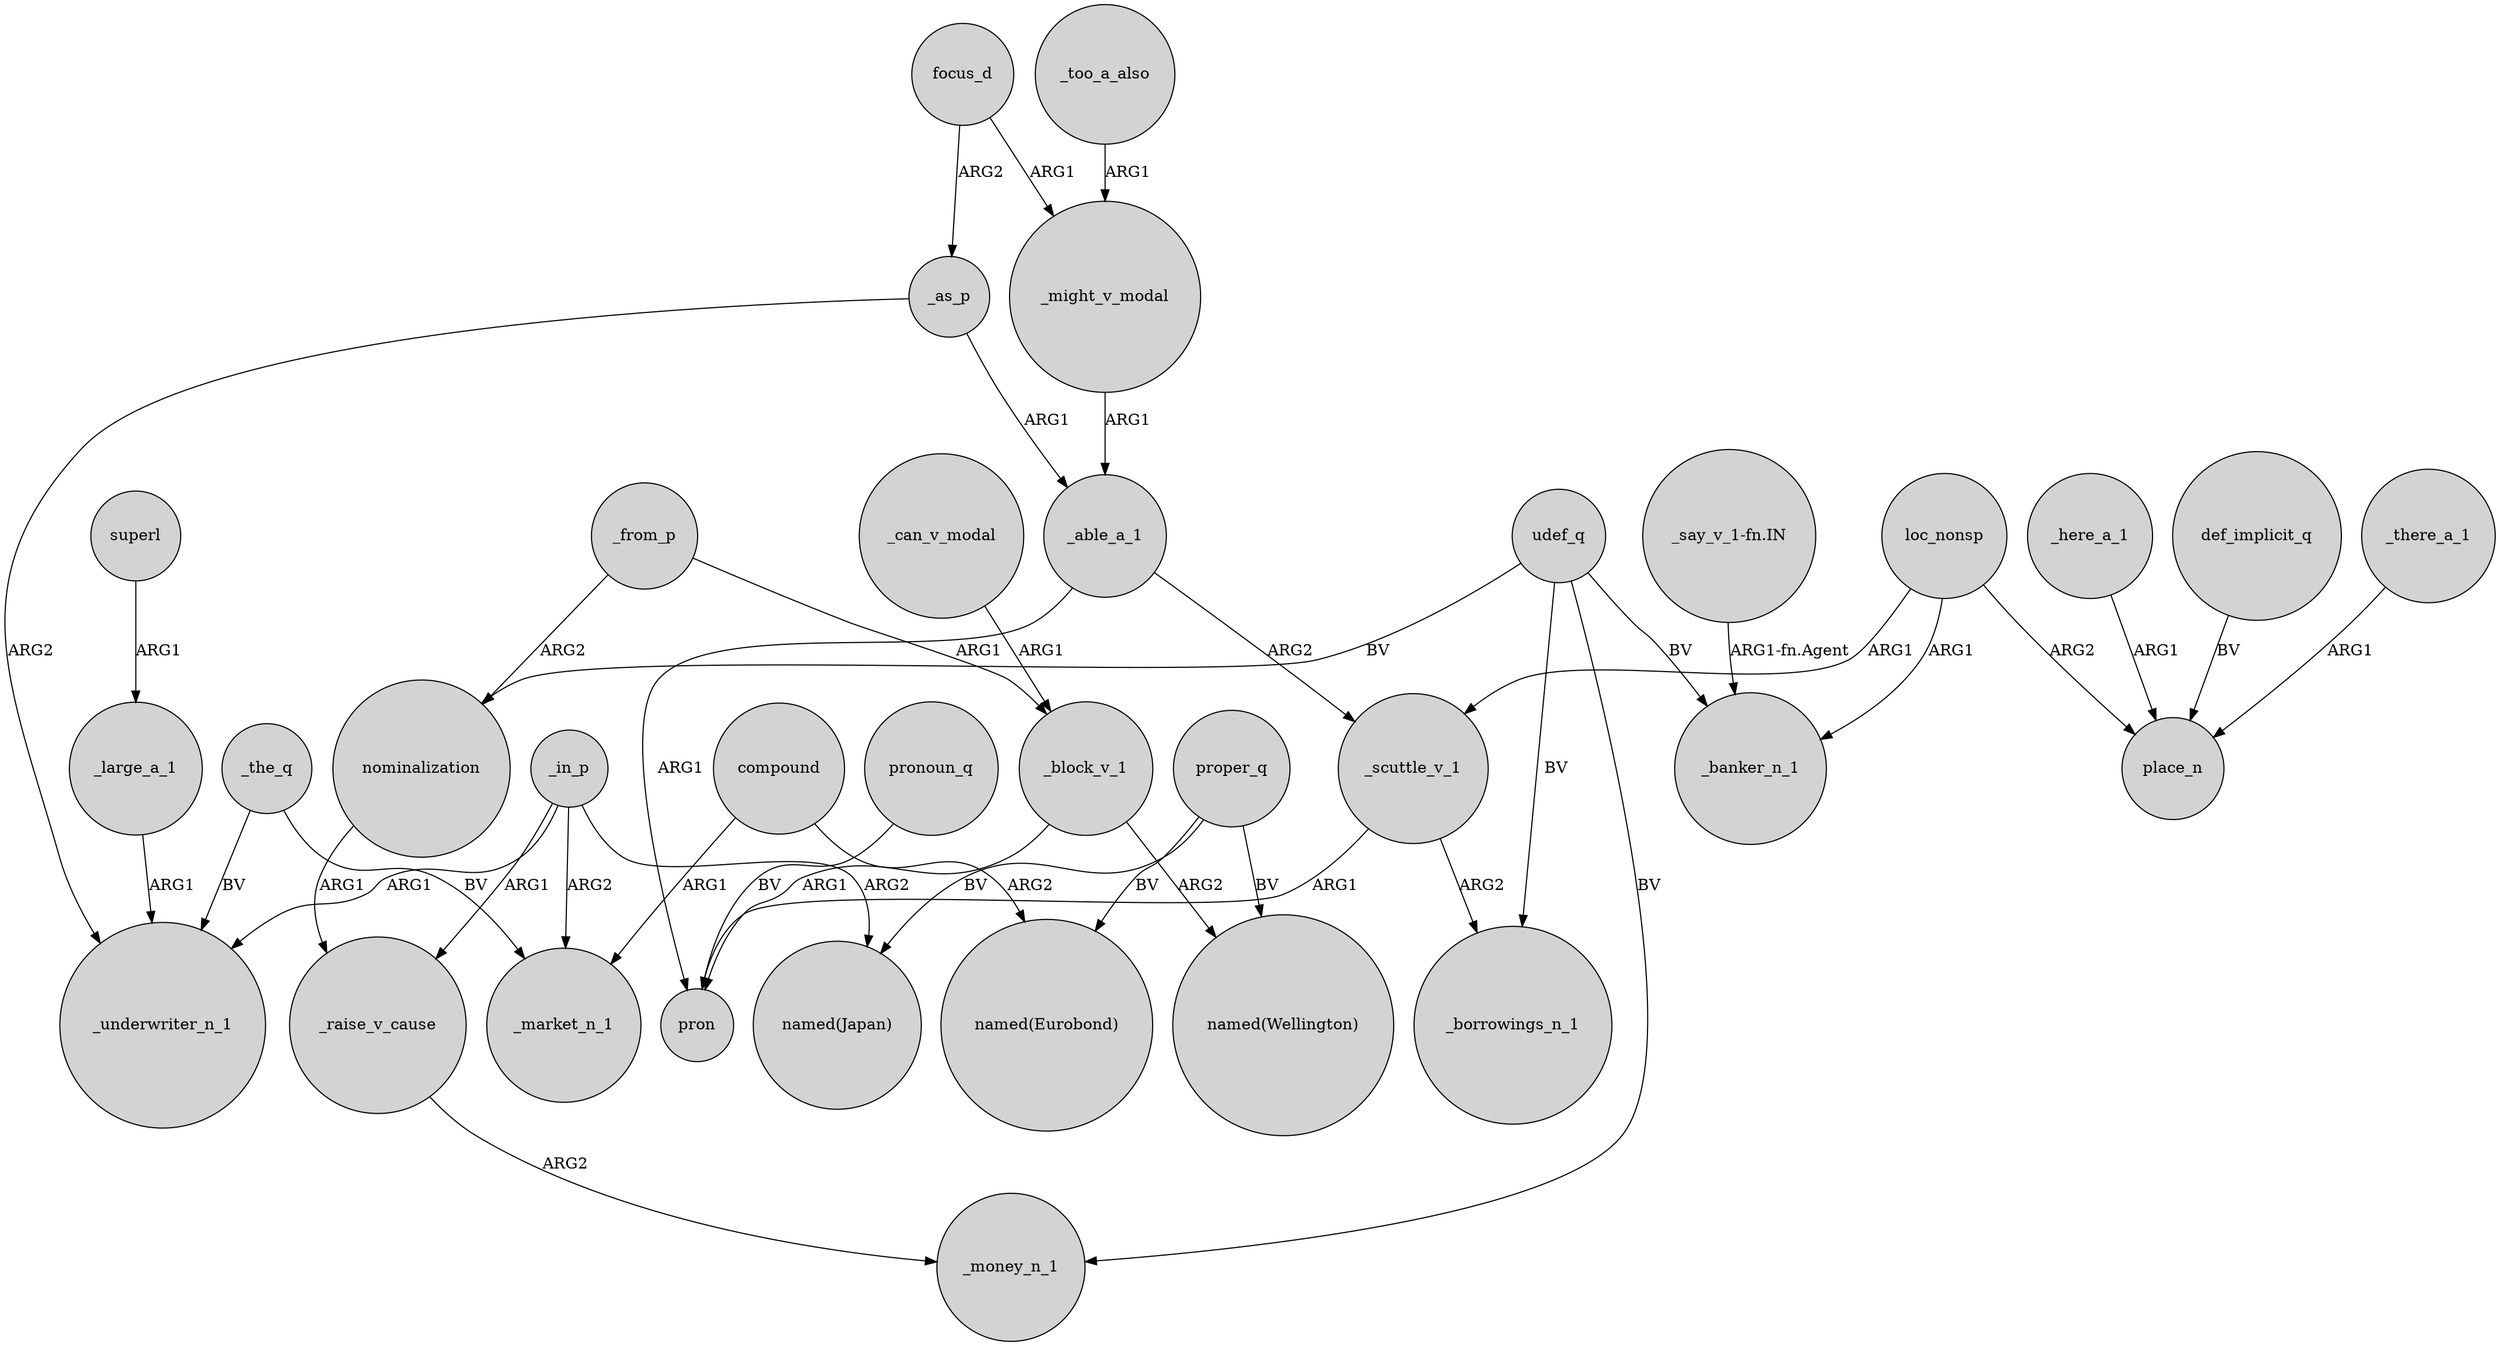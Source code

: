 digraph {
	node [shape=circle style=filled]
	superl -> _large_a_1 [label=ARG1]
	udef_q -> _money_n_1 [label=BV]
	_here_a_1 -> place_n [label=ARG1]
	_can_v_modal -> _block_v_1 [label=ARG1]
	_able_a_1 -> _scuttle_v_1 [label=ARG2]
	_block_v_1 -> pron [label=ARG1]
	focus_d -> _as_p [label=ARG2]
	_the_q -> _underwriter_n_1 [label=BV]
	def_implicit_q -> place_n [label=BV]
	_too_a_also -> _might_v_modal [label=ARG1]
	_block_v_1 -> "named(Wellington)" [label=ARG2]
	proper_q -> "named(Japan)" [label=BV]
	_large_a_1 -> _underwriter_n_1 [label=ARG1]
	pronoun_q -> pron [label=BV]
	nominalization -> _raise_v_cause [label=ARG1]
	udef_q -> _borrowings_n_1 [label=BV]
	udef_q -> _banker_n_1 [label=BV]
	_as_p -> _able_a_1 [label=ARG1]
	_in_p -> _raise_v_cause [label=ARG1]
	focus_d -> _might_v_modal [label=ARG1]
	_in_p -> _underwriter_n_1 [label=ARG1]
	udef_q -> nominalization [label=BV]
	_as_p -> _underwriter_n_1 [label=ARG2]
	_scuttle_v_1 -> pron [label=ARG1]
	_from_p -> nominalization [label=ARG2]
	compound -> "named(Eurobond)" [label=ARG2]
	_might_v_modal -> _able_a_1 [label=ARG1]
	loc_nonsp -> place_n [label=ARG2]
	_in_p -> _market_n_1 [label=ARG2]
	_scuttle_v_1 -> _borrowings_n_1 [label=ARG2]
	loc_nonsp -> _banker_n_1 [label=ARG1]
	proper_q -> "named(Wellington)" [label=BV]
	compound -> _market_n_1 [label=ARG1]
	proper_q -> "named(Eurobond)" [label=BV]
	_raise_v_cause -> _money_n_1 [label=ARG2]
	loc_nonsp -> _scuttle_v_1 [label=ARG1]
	_the_q -> _market_n_1 [label=BV]
	_in_p -> "named(Japan)" [label=ARG2]
	_able_a_1 -> pron [label=ARG1]
	_there_a_1 -> place_n [label=ARG1]
	_from_p -> _block_v_1 [label=ARG1]
	"_say_v_1-fn.IN" -> _banker_n_1 [label="ARG1-fn.Agent"]
}
